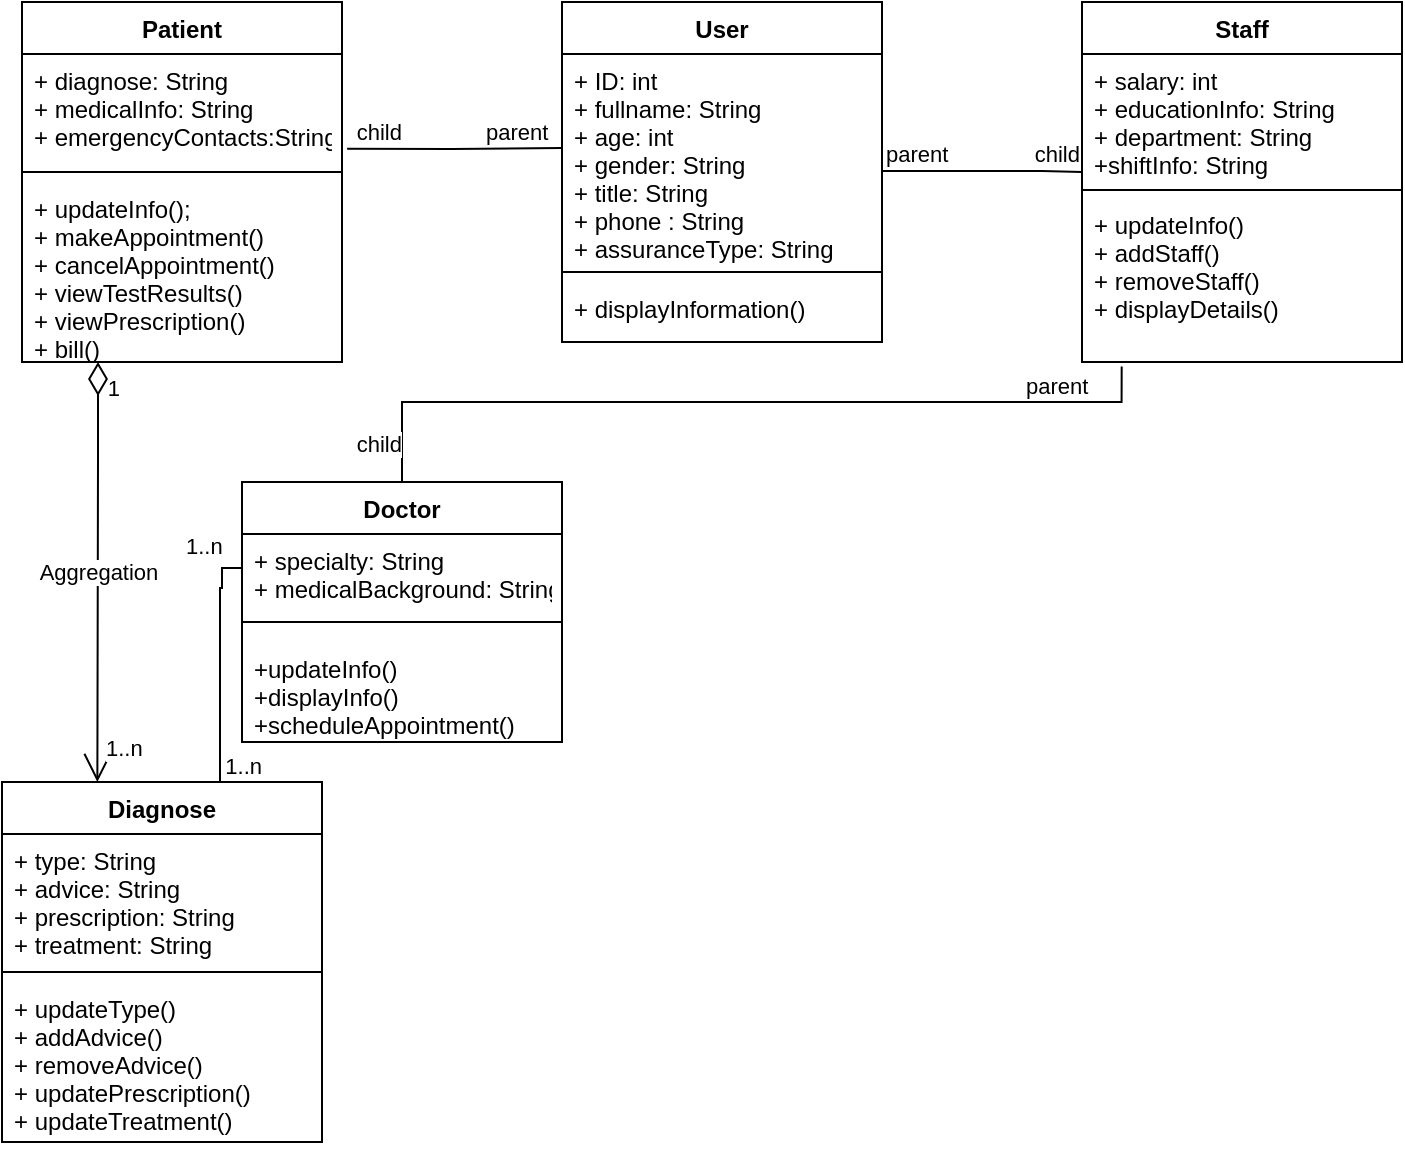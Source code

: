 <mxfile version="20.4.0" type="github">
  <diagram id="j4ooSmF8j67bnHAraInJ" name="Sayfa -1">
    <mxGraphModel dx="1037" dy="579" grid="1" gridSize="10" guides="1" tooltips="1" connect="1" arrows="1" fold="1" page="1" pageScale="1" pageWidth="1169" pageHeight="827" math="0" shadow="0">
      <root>
        <mxCell id="0" />
        <mxCell id="1" parent="0" />
        <mxCell id="l0oYjJZ5Mxhuk6EuVEPD-4" value="User" style="swimlane;fontStyle=1;align=center;verticalAlign=top;childLayout=stackLayout;horizontal=1;startSize=26;horizontalStack=0;resizeParent=1;resizeParentMax=0;resizeLast=0;collapsible=1;marginBottom=0;" parent="1" vertex="1">
          <mxGeometry x="320" y="40" width="160" height="170" as="geometry" />
        </mxCell>
        <mxCell id="l0oYjJZ5Mxhuk6EuVEPD-5" value="+ ID: int&#xa;+ fullname: String&#xa;+ age: int&#xa;+ gender: String&#xa;+ title: String&#xa;+ phone : String&#xa;+ assuranceType: String" style="text;strokeColor=none;fillColor=none;align=left;verticalAlign=top;spacingLeft=4;spacingRight=4;overflow=hidden;rotatable=0;points=[[0,0.5],[1,0.5]];portConstraint=eastwest;" parent="l0oYjJZ5Mxhuk6EuVEPD-4" vertex="1">
          <mxGeometry y="26" width="160" height="104" as="geometry" />
        </mxCell>
        <mxCell id="l0oYjJZ5Mxhuk6EuVEPD-6" value="" style="line;strokeWidth=1;fillColor=none;align=left;verticalAlign=middle;spacingTop=-1;spacingLeft=3;spacingRight=3;rotatable=0;labelPosition=right;points=[];portConstraint=eastwest;strokeColor=inherit;" parent="l0oYjJZ5Mxhuk6EuVEPD-4" vertex="1">
          <mxGeometry y="130" width="160" height="10" as="geometry" />
        </mxCell>
        <mxCell id="l0oYjJZ5Mxhuk6EuVEPD-7" value="+ displayInformation()" style="text;strokeColor=none;fillColor=none;align=left;verticalAlign=top;spacingLeft=4;spacingRight=4;overflow=hidden;rotatable=0;points=[[0,0.5],[1,0.5]];portConstraint=eastwest;" parent="l0oYjJZ5Mxhuk6EuVEPD-4" vertex="1">
          <mxGeometry y="140" width="160" height="30" as="geometry" />
        </mxCell>
        <mxCell id="l0oYjJZ5Mxhuk6EuVEPD-8" value="Patient" style="swimlane;fontStyle=1;align=center;verticalAlign=top;childLayout=stackLayout;horizontal=1;startSize=26;horizontalStack=0;resizeParent=1;resizeParentMax=0;resizeLast=0;collapsible=1;marginBottom=0;" parent="1" vertex="1">
          <mxGeometry x="50" y="40" width="160" height="180" as="geometry" />
        </mxCell>
        <mxCell id="l0oYjJZ5Mxhuk6EuVEPD-9" value="+ diagnose: String&#xa;+ medicalInfo: String&#xa;+ emergencyContacts:String&#xa;" style="text;strokeColor=none;fillColor=none;align=left;verticalAlign=top;spacingLeft=4;spacingRight=4;overflow=hidden;rotatable=0;points=[[0,0.5],[1,0.5]];portConstraint=eastwest;" parent="l0oYjJZ5Mxhuk6EuVEPD-8" vertex="1">
          <mxGeometry y="26" width="160" height="54" as="geometry" />
        </mxCell>
        <mxCell id="l0oYjJZ5Mxhuk6EuVEPD-10" value="" style="line;strokeWidth=1;fillColor=none;align=left;verticalAlign=middle;spacingTop=-1;spacingLeft=3;spacingRight=3;rotatable=0;labelPosition=right;points=[];portConstraint=eastwest;strokeColor=inherit;" parent="l0oYjJZ5Mxhuk6EuVEPD-8" vertex="1">
          <mxGeometry y="80" width="160" height="10" as="geometry" />
        </mxCell>
        <mxCell id="l0oYjJZ5Mxhuk6EuVEPD-11" value="+ updateInfo();&#xa;+ makeAppointment()&#xa;+ cancelAppointment()&#xa;+ viewTestResults()&#xa;+ viewPrescription()&#xa;+ bill()" style="text;strokeColor=none;fillColor=none;align=left;verticalAlign=top;spacingLeft=4;spacingRight=4;overflow=hidden;rotatable=0;points=[[0,0.5],[1,0.5]];portConstraint=eastwest;" parent="l0oYjJZ5Mxhuk6EuVEPD-8" vertex="1">
          <mxGeometry y="90" width="160" height="90" as="geometry" />
        </mxCell>
        <mxCell id="l0oYjJZ5Mxhuk6EuVEPD-12" value="" style="endArrow=none;html=1;edgeStyle=orthogonalEdgeStyle;rounded=0;entryX=1.016;entryY=0.878;entryDx=0;entryDy=0;entryPerimeter=0;" parent="1" target="l0oYjJZ5Mxhuk6EuVEPD-9" edge="1">
          <mxGeometry relative="1" as="geometry">
            <mxPoint x="320" y="113" as="sourcePoint" />
            <mxPoint x="490" y="260" as="targetPoint" />
          </mxGeometry>
        </mxCell>
        <mxCell id="l0oYjJZ5Mxhuk6EuVEPD-13" value="parent" style="edgeLabel;resizable=0;html=1;align=left;verticalAlign=bottom;" parent="l0oYjJZ5Mxhuk6EuVEPD-12" connectable="0" vertex="1">
          <mxGeometry x="-1" relative="1" as="geometry">
            <mxPoint x="-40" as="offset" />
          </mxGeometry>
        </mxCell>
        <mxCell id="l0oYjJZ5Mxhuk6EuVEPD-14" value="child" style="edgeLabel;resizable=0;html=1;align=right;verticalAlign=bottom;" parent="l0oYjJZ5Mxhuk6EuVEPD-12" connectable="0" vertex="1">
          <mxGeometry x="1" relative="1" as="geometry">
            <mxPoint x="28" as="offset" />
          </mxGeometry>
        </mxCell>
        <mxCell id="l0oYjJZ5Mxhuk6EuVEPD-15" value="Staff" style="swimlane;fontStyle=1;align=center;verticalAlign=top;childLayout=stackLayout;horizontal=1;startSize=26;horizontalStack=0;resizeParent=1;resizeParentMax=0;resizeLast=0;collapsible=1;marginBottom=0;" parent="1" vertex="1">
          <mxGeometry x="580" y="40" width="160" height="180" as="geometry" />
        </mxCell>
        <mxCell id="l0oYjJZ5Mxhuk6EuVEPD-16" value="+ salary: int&#xa;+ educationInfo: String&#xa;+ department: String&#xa;+shiftInfo: String" style="text;strokeColor=none;fillColor=none;align=left;verticalAlign=top;spacingLeft=4;spacingRight=4;overflow=hidden;rotatable=0;points=[[0,0.5],[1,0.5]];portConstraint=eastwest;" parent="l0oYjJZ5Mxhuk6EuVEPD-15" vertex="1">
          <mxGeometry y="26" width="160" height="64" as="geometry" />
        </mxCell>
        <mxCell id="l0oYjJZ5Mxhuk6EuVEPD-17" value="" style="line;strokeWidth=1;fillColor=none;align=left;verticalAlign=middle;spacingTop=-1;spacingLeft=3;spacingRight=3;rotatable=0;labelPosition=right;points=[];portConstraint=eastwest;strokeColor=inherit;" parent="l0oYjJZ5Mxhuk6EuVEPD-15" vertex="1">
          <mxGeometry y="90" width="160" height="8" as="geometry" />
        </mxCell>
        <mxCell id="l0oYjJZ5Mxhuk6EuVEPD-18" value="+ updateInfo()&#xa;+ addStaff()&#xa;+ removeStaff()&#xa;+ displayDetails()" style="text;strokeColor=none;fillColor=none;align=left;verticalAlign=top;spacingLeft=4;spacingRight=4;overflow=hidden;rotatable=0;points=[[0,0.5],[1,0.5]];portConstraint=eastwest;" parent="l0oYjJZ5Mxhuk6EuVEPD-15" vertex="1">
          <mxGeometry y="98" width="160" height="82" as="geometry" />
        </mxCell>
        <mxCell id="l0oYjJZ5Mxhuk6EuVEPD-19" value="" style="endArrow=none;html=1;edgeStyle=orthogonalEdgeStyle;rounded=0;" parent="1" edge="1">
          <mxGeometry relative="1" as="geometry">
            <mxPoint x="480" y="124.5" as="sourcePoint" />
            <mxPoint x="580" y="125" as="targetPoint" />
            <Array as="points">
              <mxPoint x="560" y="125" />
              <mxPoint x="560" y="125" />
            </Array>
          </mxGeometry>
        </mxCell>
        <mxCell id="l0oYjJZ5Mxhuk6EuVEPD-20" value="parent" style="edgeLabel;resizable=0;html=1;align=left;verticalAlign=bottom;" parent="l0oYjJZ5Mxhuk6EuVEPD-19" connectable="0" vertex="1">
          <mxGeometry x="-1" relative="1" as="geometry" />
        </mxCell>
        <mxCell id="l0oYjJZ5Mxhuk6EuVEPD-21" value="child" style="edgeLabel;resizable=0;html=1;align=right;verticalAlign=bottom;" parent="l0oYjJZ5Mxhuk6EuVEPD-19" connectable="0" vertex="1">
          <mxGeometry x="1" relative="1" as="geometry" />
        </mxCell>
        <mxCell id="l0oYjJZ5Mxhuk6EuVEPD-22" value="Doctor" style="swimlane;fontStyle=1;align=center;verticalAlign=top;childLayout=stackLayout;horizontal=1;startSize=26;horizontalStack=0;resizeParent=1;resizeParentMax=0;resizeLast=0;collapsible=1;marginBottom=0;" parent="1" vertex="1">
          <mxGeometry x="160" y="280" width="160" height="130" as="geometry" />
        </mxCell>
        <mxCell id="l0oYjJZ5Mxhuk6EuVEPD-23" value="+ specialty: String&#xa;+ medicalBackground: String" style="text;strokeColor=none;fillColor=none;align=left;verticalAlign=top;spacingLeft=4;spacingRight=4;overflow=hidden;rotatable=0;points=[[0,0.5],[1,0.5]];portConstraint=eastwest;" parent="l0oYjJZ5Mxhuk6EuVEPD-22" vertex="1">
          <mxGeometry y="26" width="160" height="34" as="geometry" />
        </mxCell>
        <mxCell id="l0oYjJZ5Mxhuk6EuVEPD-24" value="" style="line;strokeWidth=1;fillColor=none;align=left;verticalAlign=middle;spacingTop=-1;spacingLeft=3;spacingRight=3;rotatable=0;labelPosition=right;points=[];portConstraint=eastwest;strokeColor=inherit;" parent="l0oYjJZ5Mxhuk6EuVEPD-22" vertex="1">
          <mxGeometry y="60" width="160" height="20" as="geometry" />
        </mxCell>
        <mxCell id="l0oYjJZ5Mxhuk6EuVEPD-25" value="+updateInfo()&#xa;+displayInfo()&#xa;+scheduleAppointment()" style="text;strokeColor=none;fillColor=none;align=left;verticalAlign=top;spacingLeft=4;spacingRight=4;overflow=hidden;rotatable=0;points=[[0,0.5],[1,0.5]];portConstraint=eastwest;" parent="l0oYjJZ5Mxhuk6EuVEPD-22" vertex="1">
          <mxGeometry y="80" width="160" height="50" as="geometry" />
        </mxCell>
        <mxCell id="l0oYjJZ5Mxhuk6EuVEPD-26" value="" style="endArrow=none;html=1;edgeStyle=orthogonalEdgeStyle;rounded=0;entryX=0.5;entryY=0;entryDx=0;entryDy=0;exitX=0.124;exitY=1.027;exitDx=0;exitDy=0;exitPerimeter=0;" parent="1" source="l0oYjJZ5Mxhuk6EuVEPD-18" target="l0oYjJZ5Mxhuk6EuVEPD-22" edge="1">
          <mxGeometry relative="1" as="geometry">
            <mxPoint x="600" y="240" as="sourcePoint" />
            <mxPoint x="760" y="240" as="targetPoint" />
            <Array as="points">
              <mxPoint x="600" y="240" />
              <mxPoint x="240" y="240" />
            </Array>
          </mxGeometry>
        </mxCell>
        <mxCell id="l0oYjJZ5Mxhuk6EuVEPD-27" value="parent" style="edgeLabel;resizable=0;html=1;align=left;verticalAlign=bottom;" parent="l0oYjJZ5Mxhuk6EuVEPD-26" connectable="0" vertex="1">
          <mxGeometry x="-1" relative="1" as="geometry">
            <mxPoint x="-50" y="18" as="offset" />
          </mxGeometry>
        </mxCell>
        <mxCell id="l0oYjJZ5Mxhuk6EuVEPD-28" value="child" style="edgeLabel;resizable=0;html=1;align=right;verticalAlign=bottom;" parent="l0oYjJZ5Mxhuk6EuVEPD-26" connectable="0" vertex="1">
          <mxGeometry x="1" relative="1" as="geometry">
            <mxPoint y="-10" as="offset" />
          </mxGeometry>
        </mxCell>
        <mxCell id="l0oYjJZ5Mxhuk6EuVEPD-29" value="Diagnose" style="swimlane;fontStyle=1;align=center;verticalAlign=top;childLayout=stackLayout;horizontal=1;startSize=26;horizontalStack=0;resizeParent=1;resizeParentMax=0;resizeLast=0;collapsible=1;marginBottom=0;" parent="1" vertex="1">
          <mxGeometry x="40" y="430" width="160" height="180" as="geometry" />
        </mxCell>
        <mxCell id="l0oYjJZ5Mxhuk6EuVEPD-30" value="+ type: String&#xa;+ advice: String&#xa;+ prescription: String&#xa;+ treatment: String" style="text;strokeColor=none;fillColor=none;align=left;verticalAlign=top;spacingLeft=4;spacingRight=4;overflow=hidden;rotatable=0;points=[[0,0.5],[1,0.5]];portConstraint=eastwest;" parent="l0oYjJZ5Mxhuk6EuVEPD-29" vertex="1">
          <mxGeometry y="26" width="160" height="64" as="geometry" />
        </mxCell>
        <mxCell id="l0oYjJZ5Mxhuk6EuVEPD-31" value="" style="line;strokeWidth=1;fillColor=none;align=left;verticalAlign=middle;spacingTop=-1;spacingLeft=3;spacingRight=3;rotatable=0;labelPosition=right;points=[];portConstraint=eastwest;strokeColor=inherit;" parent="l0oYjJZ5Mxhuk6EuVEPD-29" vertex="1">
          <mxGeometry y="90" width="160" height="10" as="geometry" />
        </mxCell>
        <mxCell id="l0oYjJZ5Mxhuk6EuVEPD-32" value="+ updateType()&#xa;+ addAdvice()&#xa;+ removeAdvice()&#xa;+ updatePrescription()&#xa;+ updateTreatment()" style="text;strokeColor=none;fillColor=none;align=left;verticalAlign=top;spacingLeft=4;spacingRight=4;overflow=hidden;rotatable=0;points=[[0,0.5],[1,0.5]];portConstraint=eastwest;" parent="l0oYjJZ5Mxhuk6EuVEPD-29" vertex="1">
          <mxGeometry y="100" width="160" height="80" as="geometry" />
        </mxCell>
        <mxCell id="L6OiUgDL6LNmtbXtjgnj-7" value="Aggregation" style="endArrow=open;html=1;endSize=12;startArrow=diamondThin;startSize=14;startFill=0;edgeStyle=orthogonalEdgeStyle;rounded=0;entryX=0.298;entryY=0;entryDx=0;entryDy=0;entryPerimeter=0;" edge="1" parent="1" target="l0oYjJZ5Mxhuk6EuVEPD-29">
          <mxGeometry relative="1" as="geometry">
            <mxPoint x="88" y="220" as="sourcePoint" />
            <mxPoint x="130" y="350" as="targetPoint" />
            <Array as="points">
              <mxPoint x="88" y="270" />
              <mxPoint x="88" y="270" />
            </Array>
          </mxGeometry>
        </mxCell>
        <mxCell id="L6OiUgDL6LNmtbXtjgnj-9" value="1" style="edgeLabel;resizable=0;html=1;align=right;verticalAlign=top;" connectable="0" vertex="1" parent="L6OiUgDL6LNmtbXtjgnj-7">
          <mxGeometry x="1" relative="1" as="geometry">
            <mxPoint x="12" y="-210" as="offset" />
          </mxGeometry>
        </mxCell>
        <mxCell id="L6OiUgDL6LNmtbXtjgnj-10" value="1..n" style="edgeLabel;resizable=0;html=1;align=left;verticalAlign=top;" connectable="0" vertex="1" parent="1">
          <mxGeometry x="90" y="400" as="geometry" />
        </mxCell>
        <mxCell id="L6OiUgDL6LNmtbXtjgnj-11" value="" style="endArrow=none;html=1;edgeStyle=orthogonalEdgeStyle;rounded=0;exitX=0;exitY=0.5;exitDx=0;exitDy=0;" edge="1" parent="1" source="l0oYjJZ5Mxhuk6EuVEPD-23">
          <mxGeometry relative="1" as="geometry">
            <mxPoint x="160" y="333" as="sourcePoint" />
            <mxPoint x="149" y="430" as="targetPoint" />
            <Array as="points">
              <mxPoint x="150" y="323" />
              <mxPoint x="150" y="333" />
            </Array>
          </mxGeometry>
        </mxCell>
        <mxCell id="L6OiUgDL6LNmtbXtjgnj-12" value="1..n" style="edgeLabel;resizable=0;html=1;align=left;verticalAlign=bottom;" connectable="0" vertex="1" parent="L6OiUgDL6LNmtbXtjgnj-11">
          <mxGeometry x="-1" relative="1" as="geometry">
            <mxPoint x="-30" y="-3" as="offset" />
          </mxGeometry>
        </mxCell>
        <mxCell id="L6OiUgDL6LNmtbXtjgnj-13" value="1..n" style="edgeLabel;resizable=0;html=1;align=right;verticalAlign=bottom;" connectable="0" vertex="1" parent="L6OiUgDL6LNmtbXtjgnj-11">
          <mxGeometry x="1" relative="1" as="geometry">
            <mxPoint x="21" as="offset" />
          </mxGeometry>
        </mxCell>
      </root>
    </mxGraphModel>
  </diagram>
</mxfile>
